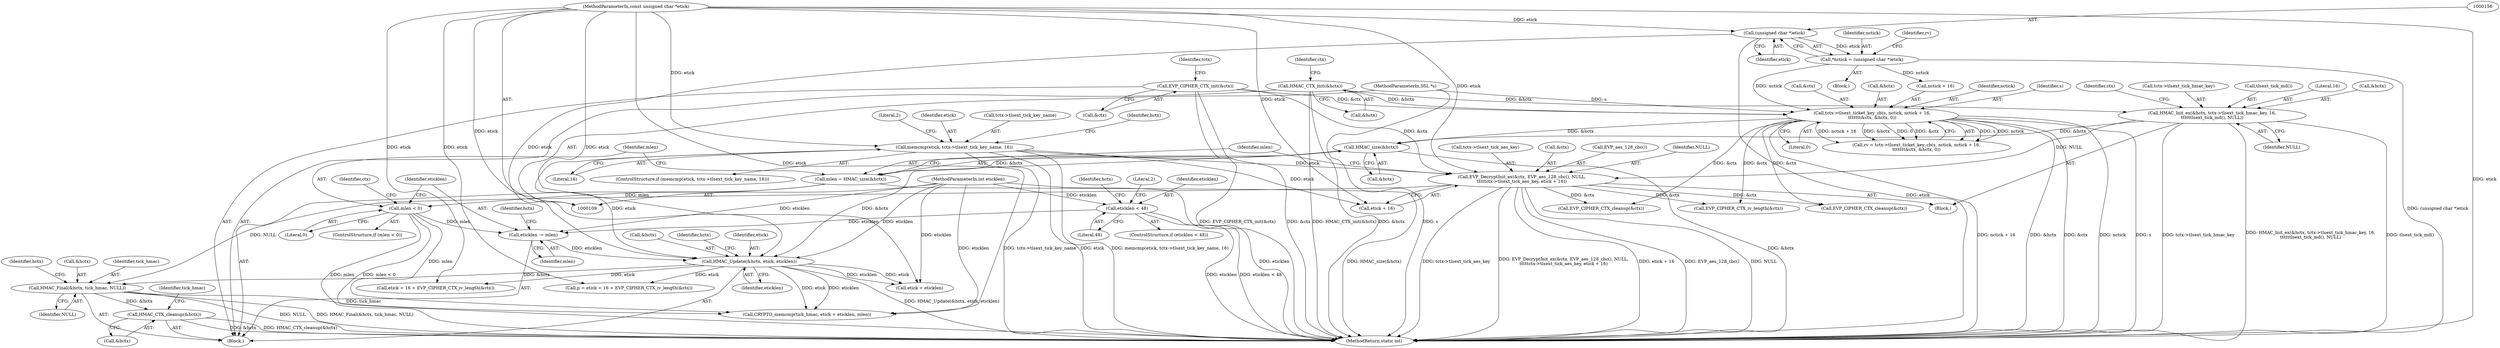 digraph "0_openssl_7fd4ce6a997be5f5c9e744ac527725c2850de203@API" {
"1000252" [label="(Call,HMAC_CTX_cleanup(&hctx))"];
"1000247" [label="(Call,HMAC_Final(&hctx, tick_hmac, NULL))"];
"1000242" [label="(Call,HMAC_Update(&hctx, etick, eticklen))"];
"1000225" [label="(Call,HMAC_size(&hctx))"];
"1000161" [label="(Call,tctx->tlsext_ticket_key_cb(s, nctick, nctick + 16,\n\t\t\t\t\t\t\t&ctx, &hctx, 0))"];
"1000110" [label="(MethodParameterIn,SSL *s)"];
"1000153" [label="(Call,*nctick = (unsigned char *)etick)"];
"1000155" [label="(Call,(unsigned char *)etick)"];
"1000111" [label="(MethodParameterIn,const unsigned char *etick)"];
"1000144" [label="(Call,EVP_CIPHER_CTX_init(&ctx))"];
"1000141" [label="(Call,HMAC_CTX_init(&hctx))"];
"1000203" [label="(Call,HMAC_Init_ex(&hctx, tctx->tlsext_tick_hmac_key, 16,\n\t\t\t\t\ttlsext_tick_md(), NULL))"];
"1000195" [label="(Call,memcmp(etick, tctx->tlsext_tick_key_name, 16))"];
"1000239" [label="(Call,eticklen -= mlen)"];
"1000229" [label="(Call,mlen < 0)"];
"1000223" [label="(Call,mlen = HMAC_size(&hctx))"];
"1000136" [label="(Call,eticklen < 48)"];
"1000112" [label="(MethodParameterIn,int eticklen)"];
"1000212" [label="(Call,EVP_DecryptInit_ex(&ctx, EVP_aes_128_cbc(), NULL,\n\t\t\t\ttctx->tlsext_tick_aes_key, etick + 16))"];
"1000249" [label="(Identifier,hctx)"];
"1000146" [label="(Identifier,ctx)"];
"1000242" [label="(Call,HMAC_Update(&hctx, etick, eticklen))"];
"1000145" [label="(Call,&ctx)"];
"1000193" [label="(Block,)"];
"1000258" [label="(Call,etick + eticklen)"];
"1000163" [label="(Identifier,nctick)"];
"1000116" [label="(Block,)"];
"1000194" [label="(ControlStructure,if (memcmp(etick, tctx->tlsext_tick_key_name, 16)))"];
"1000159" [label="(Call,rv = tctx->tlsext_ticket_key_cb(s, nctick, nctick + 16,\n\t\t\t\t\t\t\t&ctx, &hctx, 0))"];
"1000225" [label="(Call,HMAC_size(&hctx))"];
"1000263" [label="(Call,EVP_CIPHER_CTX_cleanup(&ctx))"];
"1000254" [label="(Identifier,hctx)"];
"1000112" [label="(MethodParameterIn,int eticklen)"];
"1000213" [label="(Call,&ctx)"];
"1000215" [label="(Call,EVP_aes_128_cbc())"];
"1000251" [label="(Identifier,NULL)"];
"1000205" [label="(Identifier,hctx)"];
"1000202" [label="(Literal,2)"];
"1000154" [label="(Identifier,nctick)"];
"1000256" [label="(Call,CRYPTO_memcmp(tick_hmac, etick + eticklen, mlen))"];
"1000240" [label="(Identifier,eticklen)"];
"1000212" [label="(Call,EVP_DecryptInit_ex(&ctx, EVP_aes_128_cbc(), NULL,\n\t\t\t\ttctx->tlsext_tick_aes_key, etick + 16))"];
"1000206" [label="(Call,tctx->tlsext_tick_hmac_key)"];
"1000164" [label="(Call,nctick + 16)"];
"1000245" [label="(Identifier,etick)"];
"1000226" [label="(Call,&hctx)"];
"1000230" [label="(Identifier,mlen)"];
"1000253" [label="(Call,&hctx)"];
"1000359" [label="(MethodReturn,static int)"];
"1000138" [label="(Literal,48)"];
"1000252" [label="(Call,HMAC_CTX_cleanup(&hctx))"];
"1000196" [label="(Identifier,etick)"];
"1000229" [label="(Call,mlen < 0)"];
"1000223" [label="(Call,mlen = HMAC_size(&hctx))"];
"1000157" [label="(Identifier,etick)"];
"1000211" [label="(Identifier,NULL)"];
"1000153" [label="(Call,*nctick = (unsigned char *)etick)"];
"1000110" [label="(MethodParameterIn,SSL *s)"];
"1000210" [label="(Call,tlsext_tick_md())"];
"1000270" [label="(Call,etick + 16 + EVP_CIPHER_CTX_iv_length(&ctx))"];
"1000241" [label="(Identifier,mlen)"];
"1000140" [label="(Literal,2)"];
"1000209" [label="(Literal,16)"];
"1000235" [label="(Identifier,ctx)"];
"1000161" [label="(Call,tctx->tlsext_ticket_key_cb(s, nctick, nctick + 16,\n\t\t\t\t\t\t\t&ctx, &hctx, 0))"];
"1000257" [label="(Identifier,tick_hmac)"];
"1000137" [label="(Identifier,eticklen)"];
"1000155" [label="(Call,(unsigned char *)etick)"];
"1000247" [label="(Call,HMAC_Final(&hctx, tick_hmac, NULL))"];
"1000204" [label="(Call,&hctx)"];
"1000144" [label="(Call,EVP_CIPHER_CTX_init(&ctx))"];
"1000162" [label="(Identifier,s)"];
"1000136" [label="(Call,eticklen < 48)"];
"1000143" [label="(Identifier,hctx)"];
"1000167" [label="(Call,&ctx)"];
"1000111" [label="(MethodParameterIn,const unsigned char *etick)"];
"1000214" [label="(Identifier,ctx)"];
"1000195" [label="(Call,memcmp(etick, tctx->tlsext_tick_key_name, 16))"];
"1000274" [label="(Call,EVP_CIPHER_CTX_iv_length(&ctx))"];
"1000171" [label="(Literal,0)"];
"1000246" [label="(Identifier,eticklen)"];
"1000149" [label="(Identifier,tctx)"];
"1000239" [label="(Call,eticklen -= mlen)"];
"1000151" [label="(Block,)"];
"1000216" [label="(Identifier,NULL)"];
"1000141" [label="(Call,HMAC_CTX_init(&hctx))"];
"1000160" [label="(Identifier,rv)"];
"1000228" [label="(ControlStructure,if (mlen < 0))"];
"1000268" [label="(Call,p = etick + 16 + EVP_CIPHER_CTX_iv_length(&ctx))"];
"1000203" [label="(Call,HMAC_Init_ex(&hctx, tctx->tlsext_tick_hmac_key, 16,\n\t\t\t\t\ttlsext_tick_md(), NULL))"];
"1000142" [label="(Call,&hctx)"];
"1000224" [label="(Identifier,mlen)"];
"1000233" [label="(Call,EVP_CIPHER_CTX_cleanup(&ctx))"];
"1000244" [label="(Identifier,hctx)"];
"1000197" [label="(Call,tctx->tlsext_tick_key_name)"];
"1000248" [label="(Call,&hctx)"];
"1000250" [label="(Identifier,tick_hmac)"];
"1000243" [label="(Call,&hctx)"];
"1000135" [label="(ControlStructure,if (eticklen < 48))"];
"1000220" [label="(Call,etick + 16)"];
"1000169" [label="(Call,&hctx)"];
"1000231" [label="(Literal,0)"];
"1000200" [label="(Literal,16)"];
"1000217" [label="(Call,tctx->tlsext_tick_aes_key)"];
"1000252" -> "1000116"  [label="AST: "];
"1000252" -> "1000253"  [label="CFG: "];
"1000253" -> "1000252"  [label="AST: "];
"1000257" -> "1000252"  [label="CFG: "];
"1000252" -> "1000359"  [label="DDG: &hctx"];
"1000252" -> "1000359"  [label="DDG: HMAC_CTX_cleanup(&hctx)"];
"1000247" -> "1000252"  [label="DDG: &hctx"];
"1000247" -> "1000116"  [label="AST: "];
"1000247" -> "1000251"  [label="CFG: "];
"1000248" -> "1000247"  [label="AST: "];
"1000250" -> "1000247"  [label="AST: "];
"1000251" -> "1000247"  [label="AST: "];
"1000254" -> "1000247"  [label="CFG: "];
"1000247" -> "1000359"  [label="DDG: NULL"];
"1000247" -> "1000359"  [label="DDG: HMAC_Final(&hctx, tick_hmac, NULL)"];
"1000242" -> "1000247"  [label="DDG: &hctx"];
"1000212" -> "1000247"  [label="DDG: NULL"];
"1000247" -> "1000256"  [label="DDG: tick_hmac"];
"1000242" -> "1000116"  [label="AST: "];
"1000242" -> "1000246"  [label="CFG: "];
"1000243" -> "1000242"  [label="AST: "];
"1000245" -> "1000242"  [label="AST: "];
"1000246" -> "1000242"  [label="AST: "];
"1000249" -> "1000242"  [label="CFG: "];
"1000242" -> "1000359"  [label="DDG: HMAC_Update(&hctx, etick, eticklen)"];
"1000225" -> "1000242"  [label="DDG: &hctx"];
"1000155" -> "1000242"  [label="DDG: etick"];
"1000111" -> "1000242"  [label="DDG: etick"];
"1000195" -> "1000242"  [label="DDG: etick"];
"1000239" -> "1000242"  [label="DDG: eticklen"];
"1000112" -> "1000242"  [label="DDG: eticklen"];
"1000242" -> "1000256"  [label="DDG: etick"];
"1000242" -> "1000256"  [label="DDG: eticklen"];
"1000242" -> "1000258"  [label="DDG: etick"];
"1000242" -> "1000258"  [label="DDG: eticklen"];
"1000242" -> "1000268"  [label="DDG: etick"];
"1000242" -> "1000270"  [label="DDG: etick"];
"1000225" -> "1000223"  [label="AST: "];
"1000225" -> "1000226"  [label="CFG: "];
"1000226" -> "1000225"  [label="AST: "];
"1000223" -> "1000225"  [label="CFG: "];
"1000225" -> "1000359"  [label="DDG: &hctx"];
"1000225" -> "1000223"  [label="DDG: &hctx"];
"1000161" -> "1000225"  [label="DDG: &hctx"];
"1000203" -> "1000225"  [label="DDG: &hctx"];
"1000161" -> "1000159"  [label="AST: "];
"1000161" -> "1000171"  [label="CFG: "];
"1000162" -> "1000161"  [label="AST: "];
"1000163" -> "1000161"  [label="AST: "];
"1000164" -> "1000161"  [label="AST: "];
"1000167" -> "1000161"  [label="AST: "];
"1000169" -> "1000161"  [label="AST: "];
"1000171" -> "1000161"  [label="AST: "];
"1000159" -> "1000161"  [label="CFG: "];
"1000161" -> "1000359"  [label="DDG: nctick + 16"];
"1000161" -> "1000359"  [label="DDG: &hctx"];
"1000161" -> "1000359"  [label="DDG: &ctx"];
"1000161" -> "1000359"  [label="DDG: nctick"];
"1000161" -> "1000359"  [label="DDG: s"];
"1000161" -> "1000159"  [label="DDG: s"];
"1000161" -> "1000159"  [label="DDG: nctick"];
"1000161" -> "1000159"  [label="DDG: nctick + 16"];
"1000161" -> "1000159"  [label="DDG: &hctx"];
"1000161" -> "1000159"  [label="DDG: 0"];
"1000161" -> "1000159"  [label="DDG: &ctx"];
"1000110" -> "1000161"  [label="DDG: s"];
"1000153" -> "1000161"  [label="DDG: nctick"];
"1000144" -> "1000161"  [label="DDG: &ctx"];
"1000141" -> "1000161"  [label="DDG: &hctx"];
"1000161" -> "1000233"  [label="DDG: &ctx"];
"1000161" -> "1000263"  [label="DDG: &ctx"];
"1000161" -> "1000274"  [label="DDG: &ctx"];
"1000110" -> "1000109"  [label="AST: "];
"1000110" -> "1000359"  [label="DDG: s"];
"1000153" -> "1000151"  [label="AST: "];
"1000153" -> "1000155"  [label="CFG: "];
"1000154" -> "1000153"  [label="AST: "];
"1000155" -> "1000153"  [label="AST: "];
"1000160" -> "1000153"  [label="CFG: "];
"1000153" -> "1000359"  [label="DDG: (unsigned char *)etick"];
"1000155" -> "1000153"  [label="DDG: etick"];
"1000153" -> "1000164"  [label="DDG: nctick"];
"1000155" -> "1000157"  [label="CFG: "];
"1000156" -> "1000155"  [label="AST: "];
"1000157" -> "1000155"  [label="AST: "];
"1000155" -> "1000359"  [label="DDG: etick"];
"1000111" -> "1000155"  [label="DDG: etick"];
"1000111" -> "1000109"  [label="AST: "];
"1000111" -> "1000359"  [label="DDG: etick"];
"1000111" -> "1000195"  [label="DDG: etick"];
"1000111" -> "1000212"  [label="DDG: etick"];
"1000111" -> "1000220"  [label="DDG: etick"];
"1000111" -> "1000256"  [label="DDG: etick"];
"1000111" -> "1000258"  [label="DDG: etick"];
"1000111" -> "1000268"  [label="DDG: etick"];
"1000111" -> "1000270"  [label="DDG: etick"];
"1000144" -> "1000116"  [label="AST: "];
"1000144" -> "1000145"  [label="CFG: "];
"1000145" -> "1000144"  [label="AST: "];
"1000149" -> "1000144"  [label="CFG: "];
"1000144" -> "1000359"  [label="DDG: EVP_CIPHER_CTX_init(&ctx)"];
"1000144" -> "1000359"  [label="DDG: &ctx"];
"1000144" -> "1000212"  [label="DDG: &ctx"];
"1000141" -> "1000116"  [label="AST: "];
"1000141" -> "1000142"  [label="CFG: "];
"1000142" -> "1000141"  [label="AST: "];
"1000146" -> "1000141"  [label="CFG: "];
"1000141" -> "1000359"  [label="DDG: &hctx"];
"1000141" -> "1000359"  [label="DDG: HMAC_CTX_init(&hctx)"];
"1000141" -> "1000203"  [label="DDG: &hctx"];
"1000203" -> "1000193"  [label="AST: "];
"1000203" -> "1000211"  [label="CFG: "];
"1000204" -> "1000203"  [label="AST: "];
"1000206" -> "1000203"  [label="AST: "];
"1000209" -> "1000203"  [label="AST: "];
"1000210" -> "1000203"  [label="AST: "];
"1000211" -> "1000203"  [label="AST: "];
"1000214" -> "1000203"  [label="CFG: "];
"1000203" -> "1000359"  [label="DDG: tlsext_tick_md()"];
"1000203" -> "1000359"  [label="DDG: tctx->tlsext_tick_hmac_key"];
"1000203" -> "1000359"  [label="DDG: HMAC_Init_ex(&hctx, tctx->tlsext_tick_hmac_key, 16,\n\t\t\t\t\ttlsext_tick_md(), NULL)"];
"1000203" -> "1000212"  [label="DDG: NULL"];
"1000195" -> "1000194"  [label="AST: "];
"1000195" -> "1000200"  [label="CFG: "];
"1000196" -> "1000195"  [label="AST: "];
"1000197" -> "1000195"  [label="AST: "];
"1000200" -> "1000195"  [label="AST: "];
"1000202" -> "1000195"  [label="CFG: "];
"1000205" -> "1000195"  [label="CFG: "];
"1000195" -> "1000359"  [label="DDG: memcmp(etick, tctx->tlsext_tick_key_name, 16)"];
"1000195" -> "1000359"  [label="DDG: tctx->tlsext_tick_key_name"];
"1000195" -> "1000359"  [label="DDG: etick"];
"1000195" -> "1000212"  [label="DDG: etick"];
"1000195" -> "1000220"  [label="DDG: etick"];
"1000239" -> "1000116"  [label="AST: "];
"1000239" -> "1000241"  [label="CFG: "];
"1000240" -> "1000239"  [label="AST: "];
"1000241" -> "1000239"  [label="AST: "];
"1000244" -> "1000239"  [label="CFG: "];
"1000229" -> "1000239"  [label="DDG: mlen"];
"1000136" -> "1000239"  [label="DDG: eticklen"];
"1000112" -> "1000239"  [label="DDG: eticklen"];
"1000229" -> "1000228"  [label="AST: "];
"1000229" -> "1000231"  [label="CFG: "];
"1000230" -> "1000229"  [label="AST: "];
"1000231" -> "1000229"  [label="AST: "];
"1000235" -> "1000229"  [label="CFG: "];
"1000240" -> "1000229"  [label="CFG: "];
"1000229" -> "1000359"  [label="DDG: mlen < 0"];
"1000229" -> "1000359"  [label="DDG: mlen"];
"1000223" -> "1000229"  [label="DDG: mlen"];
"1000229" -> "1000256"  [label="DDG: mlen"];
"1000223" -> "1000116"  [label="AST: "];
"1000224" -> "1000223"  [label="AST: "];
"1000230" -> "1000223"  [label="CFG: "];
"1000223" -> "1000359"  [label="DDG: HMAC_size(&hctx)"];
"1000136" -> "1000135"  [label="AST: "];
"1000136" -> "1000138"  [label="CFG: "];
"1000137" -> "1000136"  [label="AST: "];
"1000138" -> "1000136"  [label="AST: "];
"1000140" -> "1000136"  [label="CFG: "];
"1000143" -> "1000136"  [label="CFG: "];
"1000136" -> "1000359"  [label="DDG: eticklen < 48"];
"1000136" -> "1000359"  [label="DDG: eticklen"];
"1000112" -> "1000136"  [label="DDG: eticklen"];
"1000112" -> "1000109"  [label="AST: "];
"1000112" -> "1000359"  [label="DDG: eticklen"];
"1000112" -> "1000256"  [label="DDG: eticklen"];
"1000112" -> "1000258"  [label="DDG: eticklen"];
"1000212" -> "1000193"  [label="AST: "];
"1000212" -> "1000220"  [label="CFG: "];
"1000213" -> "1000212"  [label="AST: "];
"1000215" -> "1000212"  [label="AST: "];
"1000216" -> "1000212"  [label="AST: "];
"1000217" -> "1000212"  [label="AST: "];
"1000220" -> "1000212"  [label="AST: "];
"1000224" -> "1000212"  [label="CFG: "];
"1000212" -> "1000359"  [label="DDG: NULL"];
"1000212" -> "1000359"  [label="DDG: tctx->tlsext_tick_aes_key"];
"1000212" -> "1000359"  [label="DDG: EVP_DecryptInit_ex(&ctx, EVP_aes_128_cbc(), NULL,\n\t\t\t\ttctx->tlsext_tick_aes_key, etick + 16)"];
"1000212" -> "1000359"  [label="DDG: etick + 16"];
"1000212" -> "1000359"  [label="DDG: EVP_aes_128_cbc()"];
"1000212" -> "1000233"  [label="DDG: &ctx"];
"1000212" -> "1000263"  [label="DDG: &ctx"];
"1000212" -> "1000274"  [label="DDG: &ctx"];
}
